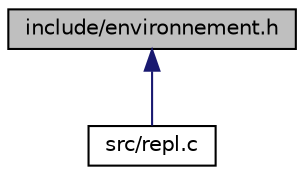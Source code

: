 digraph "include/environnement.h"
{
  edge [fontname="Helvetica",fontsize="10",labelfontname="Helvetica",labelfontsize="10"];
  node [fontname="Helvetica",fontsize="10",shape=record];
  Node1 [label="include/environnement.h",height=0.2,width=0.4,color="black", fillcolor="grey75", style="filled", fontcolor="black"];
  Node1 -> Node2 [dir="back",color="midnightblue",fontsize="10",style="solid"];
  Node2 [label="src/repl.c",height=0.2,width=0.4,color="black", fillcolor="white", style="filled",URL="$repl_8c.html",tooltip="Boucle principale interpréteur scheme. "];
}
